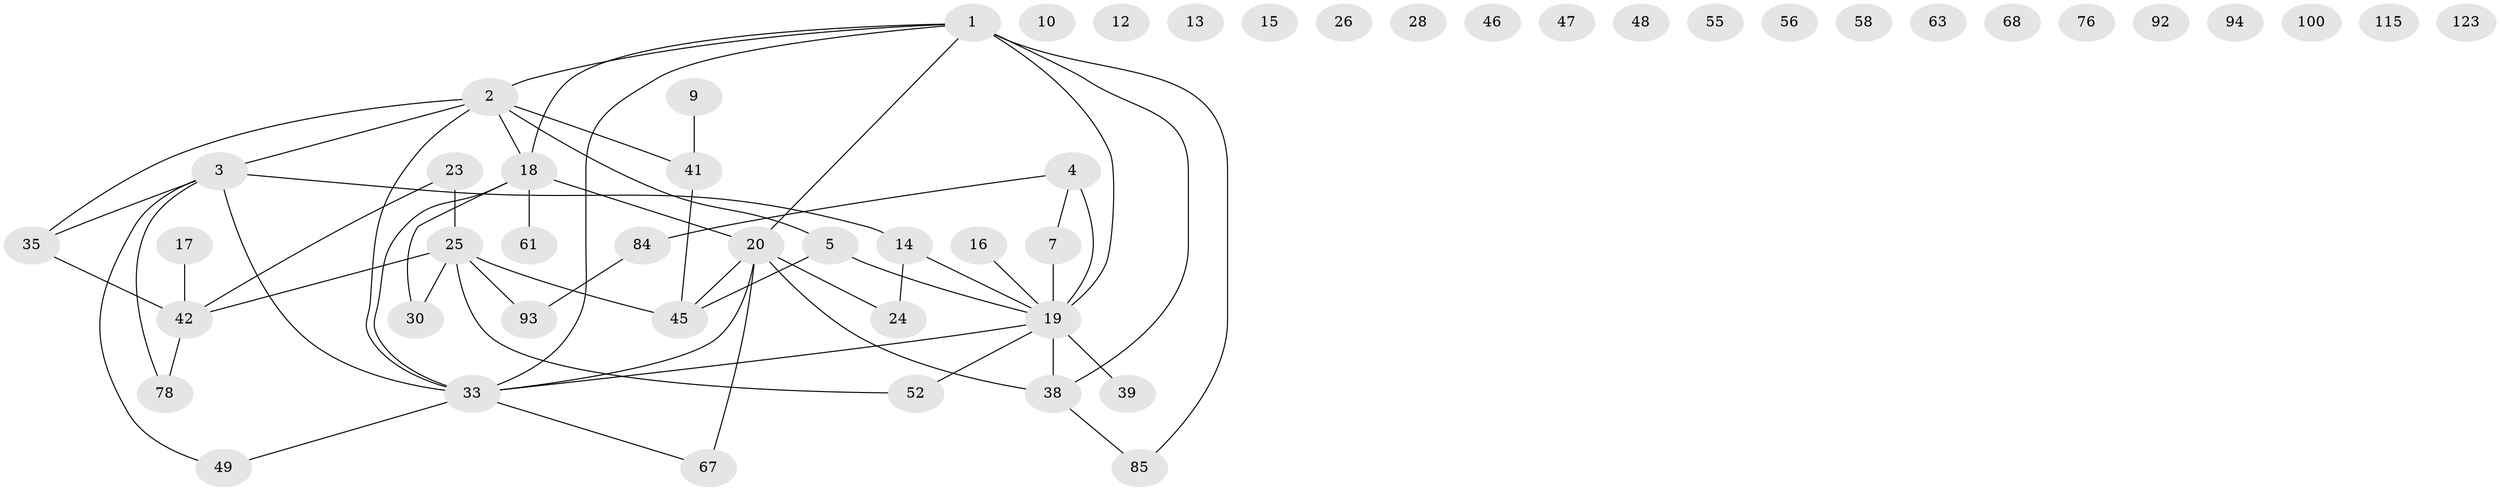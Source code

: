 // original degree distribution, {4: 0.12903225806451613, 5: 0.03225806451612903, 2: 0.23387096774193547, 1: 0.24193548387096775, 0: 0.14516129032258066, 3: 0.1774193548387097, 6: 0.04032258064516129}
// Generated by graph-tools (version 1.1) at 2025/16/03/04/25 18:16:40]
// undirected, 52 vertices, 56 edges
graph export_dot {
graph [start="1"]
  node [color=gray90,style=filled];
  1 [super="+37+6"];
  2 [super="+8+11"];
  3 [super="+89+32"];
  4 [super="+21+103"];
  5 [super="+104"];
  7 [super="+96"];
  9;
  10;
  12 [super="+110"];
  13 [super="+99"];
  14 [super="+118+44"];
  15;
  16 [super="+27"];
  17;
  18 [super="+36+34+40"];
  19 [super="+22+59"];
  20 [super="+29+112+31"];
  23 [super="+50"];
  24 [super="+57"];
  25 [super="+43"];
  26;
  28;
  30 [super="+62"];
  33 [super="+51"];
  35 [super="+101+73+86"];
  38 [super="+77+116+106"];
  39;
  41 [super="+65"];
  42 [super="+124+69+53"];
  45 [super="+109+122"];
  46;
  47;
  48;
  49 [super="+90+98"];
  52 [super="+111"];
  55;
  56;
  58;
  61 [super="+120"];
  63;
  67 [super="+107+81+82"];
  68;
  76;
  78 [super="+79"];
  84;
  85 [super="+88"];
  92;
  93 [super="+117"];
  94;
  100;
  115;
  123;
  1 -- 19 [weight=3];
  1 -- 20;
  1 -- 38;
  1 -- 2 [weight=2];
  1 -- 33;
  1 -- 18;
  1 -- 85;
  2 -- 18;
  2 -- 33;
  2 -- 5;
  2 -- 41;
  2 -- 35;
  2 -- 3;
  3 -- 49;
  3 -- 35;
  3 -- 33;
  3 -- 78;
  3 -- 14;
  4 -- 84;
  4 -- 7;
  4 -- 19 [weight=2];
  5 -- 45;
  5 -- 19 [weight=2];
  7 -- 19;
  9 -- 41;
  14 -- 24;
  14 -- 19;
  16 -- 19;
  17 -- 42;
  18 -- 30;
  18 -- 33;
  18 -- 20 [weight=2];
  18 -- 61;
  19 -- 52;
  19 -- 39;
  19 -- 33;
  19 -- 38;
  20 -- 24;
  20 -- 33;
  20 -- 38;
  20 -- 45;
  20 -- 67;
  23 -- 25;
  23 -- 42;
  25 -- 42;
  25 -- 93;
  25 -- 52;
  25 -- 45;
  25 -- 30;
  33 -- 67;
  33 -- 49;
  35 -- 42;
  38 -- 85;
  41 -- 45;
  42 -- 78;
  84 -- 93;
}
